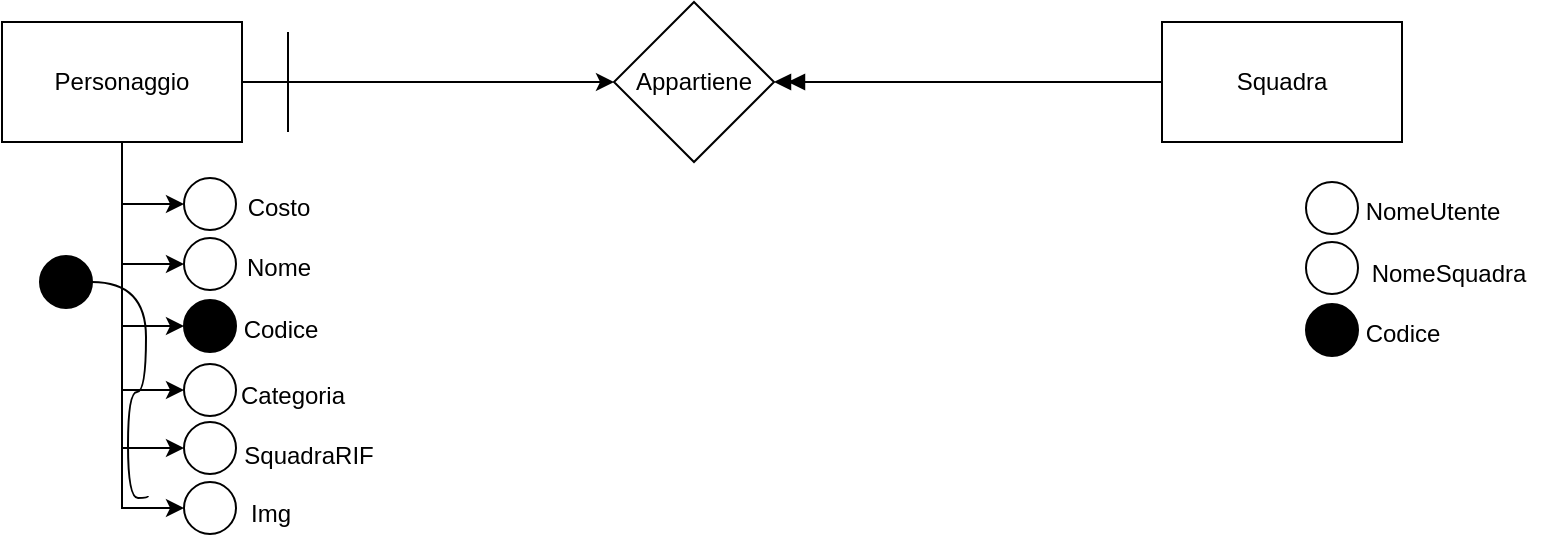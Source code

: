 <mxfile version="24.0.4" type="device">
  <diagram name="Pagina-1" id="CxJ-FI4UJDIuuV96NwVs">
    <mxGraphModel dx="880" dy="532" grid="0" gridSize="10" guides="1" tooltips="1" connect="1" arrows="1" fold="1" page="1" pageScale="1" pageWidth="827" pageHeight="1169" math="0" shadow="0">
      <root>
        <mxCell id="0" />
        <mxCell id="1" parent="0" />
        <mxCell id="dd3beXFV8dAsGYv3o8cf-8" style="edgeStyle=orthogonalEdgeStyle;rounded=0;orthogonalLoop=1;jettySize=auto;html=1;exitX=0.5;exitY=1;exitDx=0;exitDy=0;entryX=0;entryY=0.5;entryDx=0;entryDy=0;" edge="1" parent="1" source="dd3beXFV8dAsGYv3o8cf-1" target="dd3beXFV8dAsGYv3o8cf-7">
          <mxGeometry relative="1" as="geometry" />
        </mxCell>
        <mxCell id="dd3beXFV8dAsGYv3o8cf-13" style="edgeStyle=orthogonalEdgeStyle;rounded=0;orthogonalLoop=1;jettySize=auto;html=1;entryX=0;entryY=0.5;entryDx=0;entryDy=0;" edge="1" parent="1" source="dd3beXFV8dAsGYv3o8cf-1" target="dd3beXFV8dAsGYv3o8cf-11">
          <mxGeometry relative="1" as="geometry" />
        </mxCell>
        <mxCell id="dd3beXFV8dAsGYv3o8cf-16" style="edgeStyle=orthogonalEdgeStyle;rounded=0;orthogonalLoop=1;jettySize=auto;html=1;exitX=0.5;exitY=1;exitDx=0;exitDy=0;entryX=0;entryY=0.5;entryDx=0;entryDy=0;" edge="1" parent="1" source="dd3beXFV8dAsGYv3o8cf-1" target="dd3beXFV8dAsGYv3o8cf-14">
          <mxGeometry relative="1" as="geometry" />
        </mxCell>
        <mxCell id="dd3beXFV8dAsGYv3o8cf-21" style="edgeStyle=orthogonalEdgeStyle;rounded=0;orthogonalLoop=1;jettySize=auto;html=1;entryX=0;entryY=0.5;entryDx=0;entryDy=0;" edge="1" parent="1" source="dd3beXFV8dAsGYv3o8cf-1" target="dd3beXFV8dAsGYv3o8cf-19">
          <mxGeometry relative="1" as="geometry" />
        </mxCell>
        <mxCell id="dd3beXFV8dAsGYv3o8cf-22" style="edgeStyle=orthogonalEdgeStyle;rounded=0;orthogonalLoop=1;jettySize=auto;html=1;exitX=1;exitY=0.5;exitDx=0;exitDy=0;endArrow=classic;endFill=1;" edge="1" parent="1" source="dd3beXFV8dAsGYv3o8cf-1" target="dd3beXFV8dAsGYv3o8cf-6">
          <mxGeometry relative="1" as="geometry" />
        </mxCell>
        <mxCell id="dd3beXFV8dAsGYv3o8cf-36" style="edgeStyle=orthogonalEdgeStyle;rounded=0;orthogonalLoop=1;jettySize=auto;html=1;entryX=0;entryY=0.5;entryDx=0;entryDy=0;" edge="1" parent="1" source="dd3beXFV8dAsGYv3o8cf-1" target="dd3beXFV8dAsGYv3o8cf-34">
          <mxGeometry relative="1" as="geometry" />
        </mxCell>
        <mxCell id="dd3beXFV8dAsGYv3o8cf-41" style="edgeStyle=orthogonalEdgeStyle;rounded=0;orthogonalLoop=1;jettySize=auto;html=1;entryX=0;entryY=0.5;entryDx=0;entryDy=0;" edge="1" parent="1" source="dd3beXFV8dAsGYv3o8cf-1" target="dd3beXFV8dAsGYv3o8cf-38">
          <mxGeometry relative="1" as="geometry" />
        </mxCell>
        <mxCell id="dd3beXFV8dAsGYv3o8cf-1" value="Personaggio" style="rounded=0;whiteSpace=wrap;html=1;" vertex="1" parent="1">
          <mxGeometry x="57" y="192" width="120" height="60" as="geometry" />
        </mxCell>
        <mxCell id="dd3beXFV8dAsGYv3o8cf-24" style="edgeStyle=orthogonalEdgeStyle;rounded=0;orthogonalLoop=1;jettySize=auto;html=1;exitX=0;exitY=0.5;exitDx=0;exitDy=0;entryX=1;entryY=0.5;entryDx=0;entryDy=0;endArrow=doubleBlock;endFill=1;" edge="1" parent="1" source="dd3beXFV8dAsGYv3o8cf-5" target="dd3beXFV8dAsGYv3o8cf-6">
          <mxGeometry relative="1" as="geometry" />
        </mxCell>
        <mxCell id="dd3beXFV8dAsGYv3o8cf-5" value="Squadra" style="rounded=0;whiteSpace=wrap;html=1;" vertex="1" parent="1">
          <mxGeometry x="637" y="192" width="120" height="60" as="geometry" />
        </mxCell>
        <mxCell id="dd3beXFV8dAsGYv3o8cf-6" value="Appartiene" style="rhombus;whiteSpace=wrap;html=1;" vertex="1" parent="1">
          <mxGeometry x="363" y="182" width="80" height="80" as="geometry" />
        </mxCell>
        <mxCell id="dd3beXFV8dAsGYv3o8cf-7" value="" style="ellipse;whiteSpace=wrap;html=1;aspect=fixed;" vertex="1" parent="1">
          <mxGeometry x="148" y="270" width="26" height="26" as="geometry" />
        </mxCell>
        <mxCell id="dd3beXFV8dAsGYv3o8cf-10" value="Costo" style="text;html=1;align=center;verticalAlign=middle;resizable=0;points=[];autosize=1;strokeColor=none;fillColor=none;" vertex="1" parent="1">
          <mxGeometry x="170" y="272" width="49" height="26" as="geometry" />
        </mxCell>
        <mxCell id="dd3beXFV8dAsGYv3o8cf-11" value="" style="ellipse;whiteSpace=wrap;html=1;aspect=fixed;" vertex="1" parent="1">
          <mxGeometry x="148" y="300" width="26" height="26" as="geometry" />
        </mxCell>
        <mxCell id="dd3beXFV8dAsGYv3o8cf-12" value="Nome" style="text;html=1;align=center;verticalAlign=middle;resizable=0;points=[];autosize=1;strokeColor=none;fillColor=none;" vertex="1" parent="1">
          <mxGeometry x="170" y="302" width="50" height="26" as="geometry" />
        </mxCell>
        <mxCell id="dd3beXFV8dAsGYv3o8cf-14" value="" style="ellipse;whiteSpace=wrap;html=1;aspect=fixed;fillColor=#000000;" vertex="1" parent="1">
          <mxGeometry x="148" y="331" width="26" height="26" as="geometry" />
        </mxCell>
        <mxCell id="dd3beXFV8dAsGYv3o8cf-15" value="Codice" style="text;html=1;align=center;verticalAlign=middle;resizable=0;points=[];autosize=1;strokeColor=none;fillColor=none;" vertex="1" parent="1">
          <mxGeometry x="168" y="333" width="55" height="26" as="geometry" />
        </mxCell>
        <mxCell id="dd3beXFV8dAsGYv3o8cf-19" value="" style="ellipse;whiteSpace=wrap;html=1;aspect=fixed;" vertex="1" parent="1">
          <mxGeometry x="148" y="363" width="26" height="26" as="geometry" />
        </mxCell>
        <mxCell id="dd3beXFV8dAsGYv3o8cf-20" value="Categoria" style="text;html=1;align=center;verticalAlign=middle;resizable=0;points=[];autosize=1;strokeColor=none;fillColor=none;" vertex="1" parent="1">
          <mxGeometry x="167" y="366" width="70" height="26" as="geometry" />
        </mxCell>
        <mxCell id="dd3beXFV8dAsGYv3o8cf-23" value="" style="endArrow=none;html=1;rounded=0;" edge="1" parent="1">
          <mxGeometry width="50" height="50" relative="1" as="geometry">
            <mxPoint x="200" y="247" as="sourcePoint" />
            <mxPoint x="200" y="197" as="targetPoint" />
          </mxGeometry>
        </mxCell>
        <mxCell id="dd3beXFV8dAsGYv3o8cf-26" value="" style="ellipse;whiteSpace=wrap;html=1;aspect=fixed;" vertex="1" parent="1">
          <mxGeometry x="709" y="272" width="26" height="26" as="geometry" />
        </mxCell>
        <mxCell id="dd3beXFV8dAsGYv3o8cf-27" value="NomeUtente" style="text;html=1;align=center;verticalAlign=middle;resizable=0;points=[];autosize=1;strokeColor=none;fillColor=none;" vertex="1" parent="1">
          <mxGeometry x="729" y="274" width="85" height="26" as="geometry" />
        </mxCell>
        <mxCell id="dd3beXFV8dAsGYv3o8cf-28" value="" style="ellipse;whiteSpace=wrap;html=1;aspect=fixed;" vertex="1" parent="1">
          <mxGeometry x="709" y="302" width="26" height="26" as="geometry" />
        </mxCell>
        <mxCell id="dd3beXFV8dAsGYv3o8cf-29" value="NomeSquadra" style="text;html=1;align=center;verticalAlign=middle;resizable=0;points=[];autosize=1;strokeColor=none;fillColor=none;" vertex="1" parent="1">
          <mxGeometry x="732" y="305" width="95" height="26" as="geometry" />
        </mxCell>
        <mxCell id="dd3beXFV8dAsGYv3o8cf-30" value="" style="ellipse;whiteSpace=wrap;html=1;aspect=fixed;fillColor=#000000;" vertex="1" parent="1">
          <mxGeometry x="709" y="333" width="26" height="26" as="geometry" />
        </mxCell>
        <mxCell id="dd3beXFV8dAsGYv3o8cf-31" value="Codice" style="text;html=1;align=center;verticalAlign=middle;resizable=0;points=[];autosize=1;strokeColor=none;fillColor=none;" vertex="1" parent="1">
          <mxGeometry x="729" y="335" width="55" height="26" as="geometry" />
        </mxCell>
        <mxCell id="dd3beXFV8dAsGYv3o8cf-34" value="" style="ellipse;whiteSpace=wrap;html=1;aspect=fixed;" vertex="1" parent="1">
          <mxGeometry x="148" y="392" width="26" height="26" as="geometry" />
        </mxCell>
        <mxCell id="dd3beXFV8dAsGYv3o8cf-35" value="SquadraRIF" style="text;html=1;align=center;verticalAlign=middle;resizable=0;points=[];autosize=1;strokeColor=none;fillColor=none;" vertex="1" parent="1">
          <mxGeometry x="168" y="396" width="83" height="26" as="geometry" />
        </mxCell>
        <mxCell id="dd3beXFV8dAsGYv3o8cf-37" value="" style="endArrow=none;html=1;rounded=0;edgeStyle=orthogonalEdgeStyle;curved=1;" edge="1" parent="1" source="dd3beXFV8dAsGYv3o8cf-42">
          <mxGeometry width="50" height="50" relative="1" as="geometry">
            <mxPoint x="130" y="429" as="sourcePoint" />
            <mxPoint x="90" y="324" as="targetPoint" />
            <Array as="points">
              <mxPoint x="90" y="322" />
              <mxPoint x="90" y="322" />
            </Array>
          </mxGeometry>
        </mxCell>
        <mxCell id="dd3beXFV8dAsGYv3o8cf-38" value="" style="ellipse;whiteSpace=wrap;html=1;aspect=fixed;" vertex="1" parent="1">
          <mxGeometry x="148" y="422" width="26" height="26" as="geometry" />
        </mxCell>
        <mxCell id="dd3beXFV8dAsGYv3o8cf-39" value="Img" style="text;html=1;align=center;verticalAlign=middle;resizable=0;points=[];autosize=1;strokeColor=none;fillColor=none;" vertex="1" parent="1">
          <mxGeometry x="172" y="425" width="38" height="26" as="geometry" />
        </mxCell>
        <mxCell id="dd3beXFV8dAsGYv3o8cf-47" value="" style="endArrow=none;html=1;rounded=0;edgeStyle=orthogonalEdgeStyle;curved=1;" edge="1" parent="1" target="dd3beXFV8dAsGYv3o8cf-42">
          <mxGeometry width="50" height="50" relative="1" as="geometry">
            <mxPoint x="130" y="429" as="sourcePoint" />
            <mxPoint x="90" y="324" as="targetPoint" />
            <Array as="points">
              <mxPoint x="130" y="430" />
              <mxPoint x="120" y="430" />
              <mxPoint x="120" y="377" />
              <mxPoint x="129" y="377" />
            </Array>
          </mxGeometry>
        </mxCell>
        <mxCell id="dd3beXFV8dAsGYv3o8cf-42" value="" style="ellipse;whiteSpace=wrap;html=1;aspect=fixed;fillColor=#000000;" vertex="1" parent="1">
          <mxGeometry x="76" y="309" width="26" height="26" as="geometry" />
        </mxCell>
      </root>
    </mxGraphModel>
  </diagram>
</mxfile>
